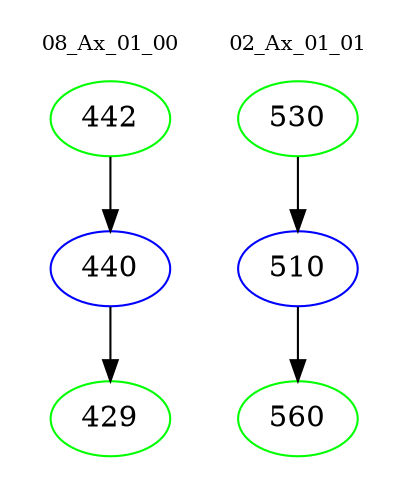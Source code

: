 digraph{
subgraph cluster_0 {
color = white
label = "08_Ax_01_00";
fontsize=10;
T0_442 [label="442", color="green"]
T0_442 -> T0_440 [color="black"]
T0_440 [label="440", color="blue"]
T0_440 -> T0_429 [color="black"]
T0_429 [label="429", color="green"]
}
subgraph cluster_1 {
color = white
label = "02_Ax_01_01";
fontsize=10;
T1_530 [label="530", color="green"]
T1_530 -> T1_510 [color="black"]
T1_510 [label="510", color="blue"]
T1_510 -> T1_560 [color="black"]
T1_560 [label="560", color="green"]
}
}

